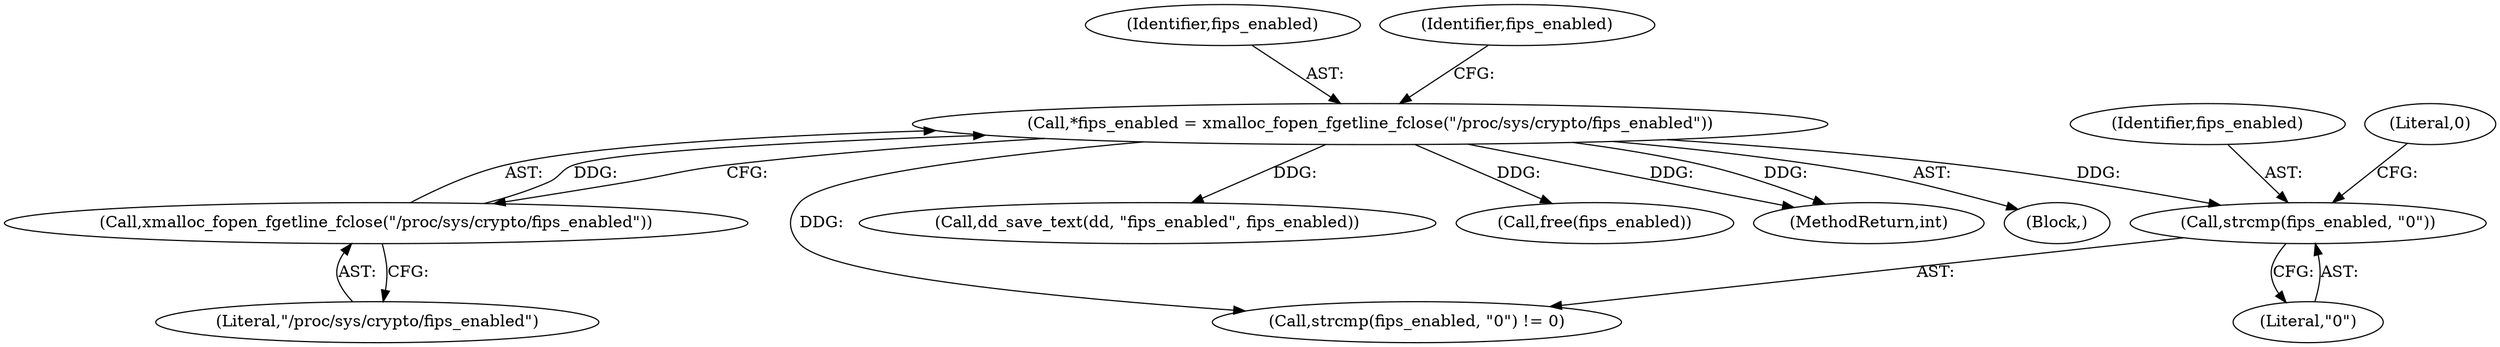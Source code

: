 digraph "0_abrt_8939398b82006ba1fec4ed491339fc075f43fc7c_1@API" {
"1000871" [label="(Call,strcmp(fips_enabled, \"0\"))"];
"1000862" [label="(Call,*fips_enabled = xmalloc_fopen_fgetline_fclose(\"/proc/sys/crypto/fips_enabled\"))"];
"1000864" [label="(Call,xmalloc_fopen_fgetline_fclose(\"/proc/sys/crypto/fips_enabled\"))"];
"1000865" [label="(Literal,\"/proc/sys/crypto/fips_enabled\")"];
"1000870" [label="(Call,strcmp(fips_enabled, \"0\") != 0)"];
"1000873" [label="(Literal,\"0\")"];
"1000864" [label="(Call,xmalloc_fopen_fgetline_fclose(\"/proc/sys/crypto/fips_enabled\"))"];
"1000863" [label="(Identifier,fips_enabled)"];
"1000872" [label="(Identifier,fips_enabled)"];
"1000867" [label="(Identifier,fips_enabled)"];
"1000875" [label="(Call,dd_save_text(dd, \"fips_enabled\", fips_enabled))"];
"1000879" [label="(Call,free(fips_enabled))"];
"1001237" [label="(MethodReturn,int)"];
"1000659" [label="(Block,)"];
"1000871" [label="(Call,strcmp(fips_enabled, \"0\"))"];
"1000874" [label="(Literal,0)"];
"1000862" [label="(Call,*fips_enabled = xmalloc_fopen_fgetline_fclose(\"/proc/sys/crypto/fips_enabled\"))"];
"1000871" -> "1000870"  [label="AST: "];
"1000871" -> "1000873"  [label="CFG: "];
"1000872" -> "1000871"  [label="AST: "];
"1000873" -> "1000871"  [label="AST: "];
"1000874" -> "1000871"  [label="CFG: "];
"1000862" -> "1000871"  [label="DDG: "];
"1000862" -> "1000659"  [label="AST: "];
"1000862" -> "1000864"  [label="CFG: "];
"1000863" -> "1000862"  [label="AST: "];
"1000864" -> "1000862"  [label="AST: "];
"1000867" -> "1000862"  [label="CFG: "];
"1000862" -> "1001237"  [label="DDG: "];
"1000862" -> "1001237"  [label="DDG: "];
"1000864" -> "1000862"  [label="DDG: "];
"1000862" -> "1000870"  [label="DDG: "];
"1000862" -> "1000875"  [label="DDG: "];
"1000862" -> "1000879"  [label="DDG: "];
"1000864" -> "1000865"  [label="CFG: "];
"1000865" -> "1000864"  [label="AST: "];
}
